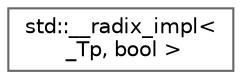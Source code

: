 digraph "Graphical Class Hierarchy"
{
 // LATEX_PDF_SIZE
  bgcolor="transparent";
  edge [fontname=Helvetica,fontsize=10,labelfontname=Helvetica,labelfontsize=10];
  node [fontname=Helvetica,fontsize=10,shape=box,height=0.2,width=0.4];
  rankdir="LR";
  Node0 [id="Node000000",label="std::__radix_impl\<\l _Tp, bool \>",height=0.2,width=0.4,color="grey40", fillcolor="white", style="filled",URL="$structstd_1_1____radix__impl.html",tooltip=" "];
}
